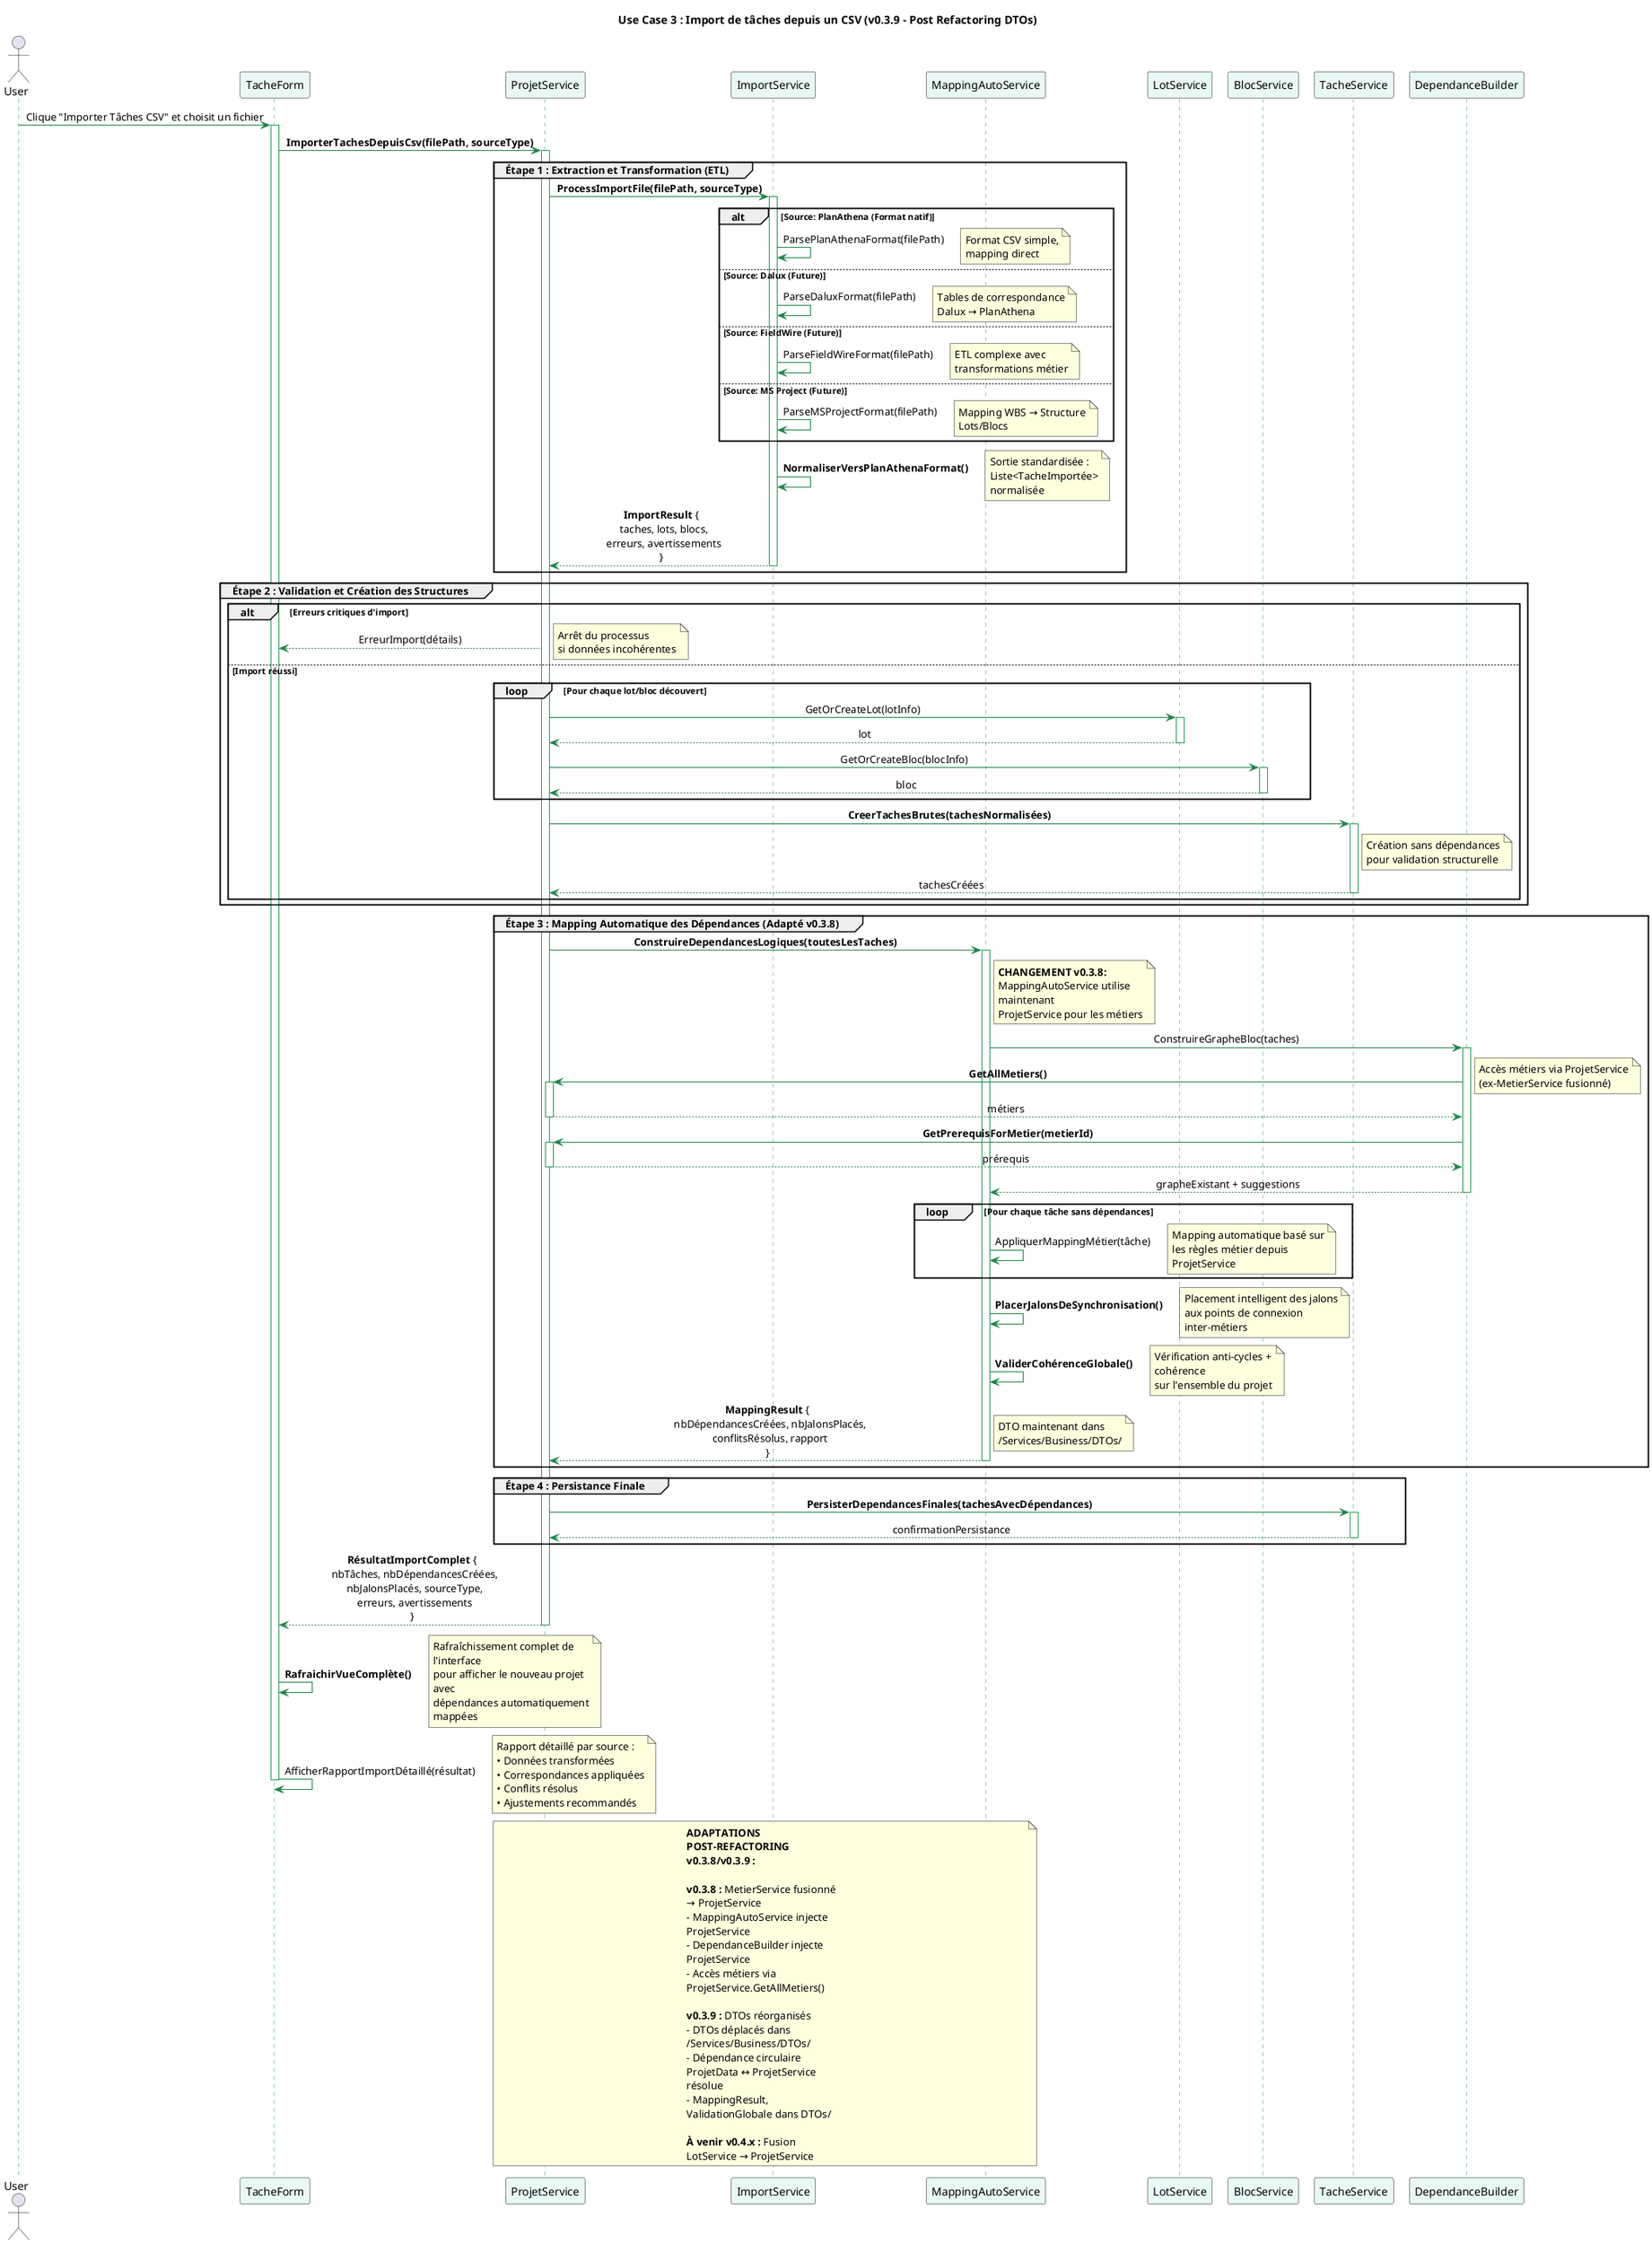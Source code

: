 @startuml
skinparam componentStyle uml2
skinparam wrapWidth 200
skinparam participantPadding 5
skinparam sequenceMessageAlign center
skinparam sequenceArrowColor #1E8449
skinparam sequenceLifeLineBorderColor #239B56
skinparam sequenceParticipantBackgroundColor #E8F8F5

title Use Case 3 : Import de tâches depuis un CSV (v0.3.9 - Post Refactoring DTOs)

actor User
participant TacheForm
participant ProjetService
participant ImportService
participant MappingAutoService
participant LotService
participant BlocService
participant TacheService
participant DependanceBuilder

User -> TacheForm : Clique "Importer Tâches CSV" et choisit un fichier
activate TacheForm

TacheForm -> ProjetService : **ImporterTachesDepuisCsv(filePath, sourceType)**
activate ProjetService

group Étape 1 : Extraction et Transformation (ETL)
    ProjetService -> ImportService : **ProcessImportFile(filePath, sourceType)**
    activate ImportService
    
    alt Source: PlanAthena (Format natif)
        ImportService -> ImportService : ParsePlanAthenaFormat(filePath)
        note right: Format CSV simple,\nmapping direct
    else Source: Dalux (Future)
        ImportService -> ImportService : ParseDaluxFormat(filePath)
        note right: Tables de correspondance\nDalux → PlanAthena
    else Source: FieldWire (Future)
        ImportService -> ImportService : ParseFieldWireFormat(filePath)
        note right: ETL complexe avec\ntransformations métier
    else Source: MS Project (Future)
        ImportService -> ImportService : ParseMSProjectFormat(filePath)
        note right: Mapping WBS → Structure\nLots/Blocs
    end
    
    ImportService -> ImportService : **NormaliserVersPlanAthenaFormat()**
    note right: Sortie standardisée :\nListe<TacheImportée> normalisée
    
    ImportService --> ProjetService : **ImportResult** {\n  taches, lots, blocs,\n  erreurs, avertissements\n}
    deactivate ImportService
end

group Étape 2 : Validation et Création des Structures
    alt Erreurs critiques d'import
        ProjetService --> TacheForm : ErreurImport(détails)
        note right: Arrêt du processus\nsi données incohérentes
    else Import réussi
        loop Pour chaque lot/bloc découvert
            ProjetService -> LotService : GetOrCreateLot(lotInfo)
            activate LotService
            LotService --> ProjetService : lot
            deactivate LotService
            
            ProjetService -> BlocService : GetOrCreateBloc(blocInfo)
            activate BlocService
            BlocService --> ProjetService : bloc
            deactivate BlocService
        end
        
        ProjetService -> TacheService : **CreerTachesBrutes(tachesNormalisées)**
        activate TacheService
        note right TacheService: Création sans dépendances\npour validation structurelle
        TacheService --> ProjetService : tachesCréées
        deactivate TacheService
    end
end

group Étape 3 : Mapping Automatique des Dépendances (Adapté v0.3.8)
    ProjetService -> MappingAutoService : **ConstruireDependancesLogiques(toutesLesTaches)**
    activate MappingAutoService
    
    note right of MappingAutoService: **CHANGEMENT v0.3.8:**\nMappingAutoService utilise maintenant\nProjetService pour les métiers
    
    MappingAutoService -> DependanceBuilder : ConstruireGrapheBloc(taches)
    activate DependanceBuilder
    
    DependanceBuilder -> ProjetService : **GetAllMetiers()** 
    note right: Accès métiers via ProjetService\n(ex-MetierService fusionné)
    activate ProjetService
    ProjetService --> DependanceBuilder : métiers
    deactivate ProjetService
    
    DependanceBuilder -> ProjetService : **GetPrerequisForMetier(metierId)**
    activate ProjetService
    ProjetService --> DependanceBuilder : prérequis
    deactivate ProjetService
    
    DependanceBuilder --> MappingAutoService : grapheExistant + suggestions
    deactivate DependanceBuilder
    
    loop Pour chaque tâche sans dépendances
        MappingAutoService -> MappingAutoService : AppliquerMappingMétier(tâche)
        note right: Mapping automatique basé sur\nles règles métier depuis ProjetService
    end
    
    MappingAutoService -> MappingAutoService : **PlacerJalonsDeSynchronisation()**
    note right: Placement intelligent des jalons\naux points de connexion inter-métiers
    
    MappingAutoService -> MappingAutoService : **ValiderCohérenceGlobale()**
    note right: Vérification anti-cycles + cohérence\nsur l'ensemble du projet
    
    MappingAutoService --> ProjetService : **MappingResult** {\n  nbDépendancesCréées, nbJalonsPlacés,\n  conflitsRésolus, rapport\n}
    note right: DTO maintenant dans\n/Services/Business/DTOs/
    deactivate MappingAutoService
end

group Étape 4 : Persistance Finale
    ProjetService -> TacheService : **PersisterDependancesFinales(tachesAvecDépendances)**
    activate TacheService
    TacheService --> ProjetService : confirmationPersistance
    deactivate TacheService
end

ProjetService --> TacheForm : **RésultatImportComplet** {\n  nbTâches, nbDépendancesCréées,\n  nbJalonsPlacés, sourceType,\n  erreurs, avertissements\n}
deactivate ProjetService

TacheForm -> TacheForm : **RafraichirVueComplète()**
note right: Rafraîchissement complet de l'interface\npour afficher le nouveau projet avec\ndépendances automatiquement mappées

TacheForm -> TacheForm : AfficherRapportImportDétaillé(résultat)
note right: Rapport détaillé par source :\n• Données transformées\n• Correspondances appliquées\n• Conflits résolus\n• Ajustements recommandés

deactivate TacheForm

note over ProjetService, MappingAutoService
  <b>ADAPTATIONS POST-REFACTORING v0.3.8/v0.3.9 :</b>
  
  <b>v0.3.8 :</b> MetierService fusionné → ProjetService
  - MappingAutoService injecte ProjetService
  - DependanceBuilder injecte ProjetService
  - Accès métiers via ProjetService.GetAllMetiers()
  
  <b>v0.3.9 :</b> DTOs réorganisés
  - DTOs déplacés dans /Services/Business/DTOs/
  - Dépendance circulaire ProjetData ↔ ProjetService résolue
  - MappingResult, ValidationGlobale dans DTOs/
  
  <b>À venir v0.4.x :</b> Fusion LotService → ProjetService
end note

@enduml